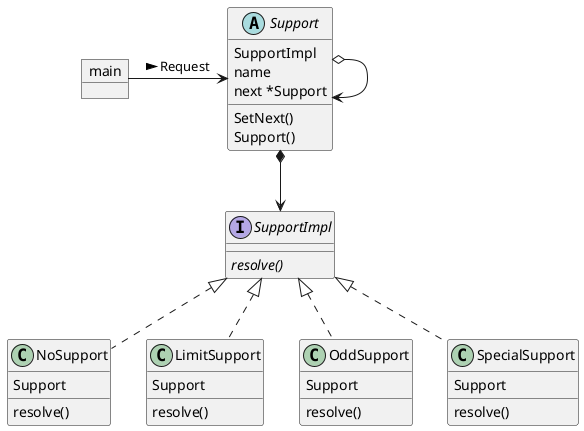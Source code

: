 @startuml
'https://plantuml.com/class-diagram

object main
abstract class Support {
    SupportImpl
	name
	next *Support
    SetNext()
    Support()
}
interface SupportImpl {
	{abstract}resolve()
}
class NoSupport {
    Support
	resolve()
}
class LimitSupport {
    Support
	resolve()
}
class OddSupport {
    Support
	resolve()
}
class SpecialSupport {
    Support
	resolve()
}

main -> Support: Request >
Support o--> Support
Support *--> SupportImpl
SupportImpl <|.. NoSupport
SupportImpl <|.. LimitSupport
SupportImpl <|.. OddSupport
SupportImpl <|.. SpecialSupport

@enduml